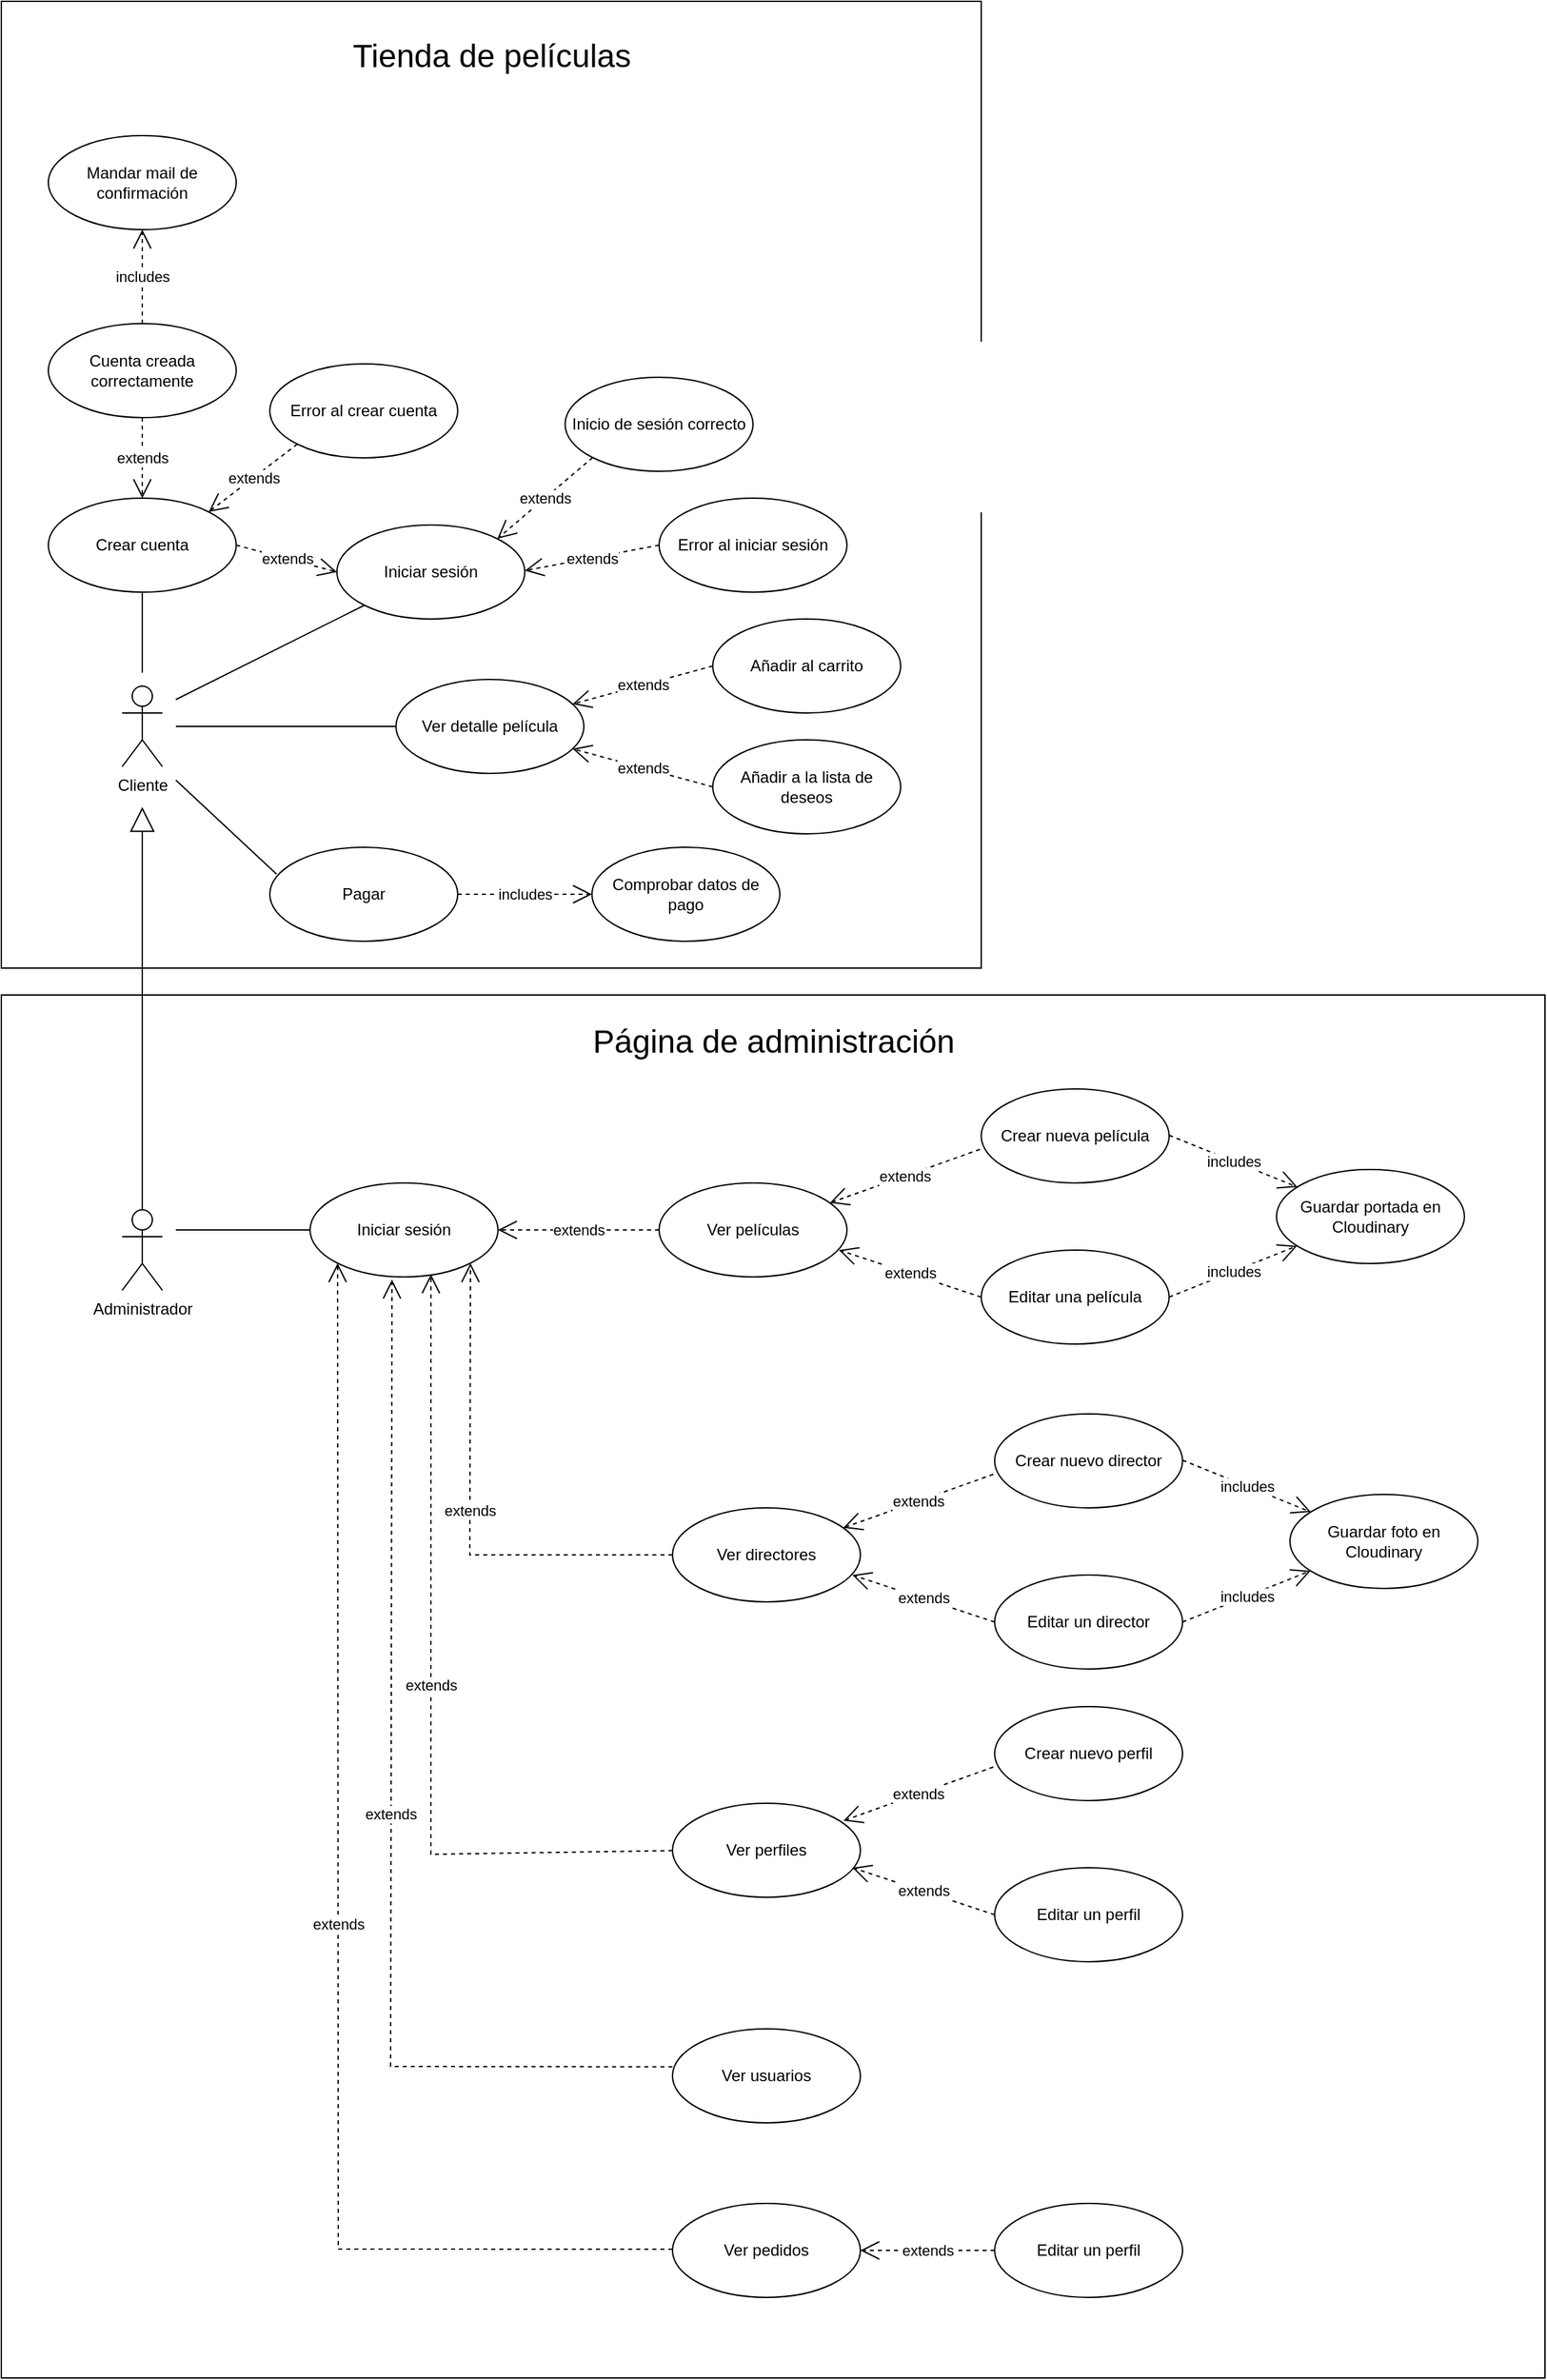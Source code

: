 <mxfile version="18.2.0" type="google"><diagram id="a18pMZiRoOYuuuVd-irb" name="Page-1"><mxGraphModel grid="1" page="1" gridSize="10" guides="1" tooltips="1" connect="1" arrows="1" fold="1" pageScale="1" pageWidth="827" pageHeight="1169" math="0" shadow="0"><root><mxCell id="0"/><mxCell id="1" parent="0"/><mxCell id="Vx9O6G-dg_daPoHWPVeh-61" value="" style="rounded=0;whiteSpace=wrap;html=1;" vertex="1" parent="1"><mxGeometry x="50" y="400" width="1150" height="1030" as="geometry"/></mxCell><mxCell id="Vx9O6G-dg_daPoHWPVeh-59" value="" style="rounded=0;whiteSpace=wrap;html=1;" vertex="1" parent="1"><mxGeometry x="50" y="-340" width="730" height="720" as="geometry"/></mxCell><mxCell id="Vx9O6G-dg_daPoHWPVeh-3" value="Cliente" style="shape=umlActor;verticalLabelPosition=bottom;verticalAlign=top;html=1;" vertex="1" parent="1"><mxGeometry x="140" y="170" width="30" height="60" as="geometry"/></mxCell><mxCell id="Vx9O6G-dg_daPoHWPVeh-5" value="Administrador" style="shape=umlActor;verticalLabelPosition=bottom;verticalAlign=top;html=1;" vertex="1" parent="1"><mxGeometry x="140" y="560" width="30" height="60" as="geometry"/></mxCell><mxCell id="Vx9O6G-dg_daPoHWPVeh-8" value="extends" style="endArrow=open;endSize=12;dashed=1;html=1;rounded=0;exitX=0;exitY=0.5;exitDx=0;exitDy=0;" edge="1" parent="1" source="Vx9O6G-dg_daPoHWPVeh-23" target="Vx9O6G-dg_daPoHWPVeh-15"><mxGeometry width="160" relative="1" as="geometry"><mxPoint x="520" y="160" as="sourcePoint"/><mxPoint x="610" y="90" as="targetPoint"/></mxGeometry></mxCell><mxCell id="Vx9O6G-dg_daPoHWPVeh-11" value="" style="endArrow=block;endSize=16;endFill=0;html=1;rounded=0;exitX=0.5;exitY=0;exitDx=0;exitDy=0;exitPerimeter=0;" edge="1" parent="1" source="Vx9O6G-dg_daPoHWPVeh-5"><mxGeometry width="160" relative="1" as="geometry"><mxPoint x="10" y="280" as="sourcePoint"/><mxPoint x="155" y="260" as="targetPoint"/></mxGeometry></mxCell><mxCell id="Vx9O6G-dg_daPoHWPVeh-13" value="Iniciar sesión" style="ellipse;whiteSpace=wrap;html=1;" vertex="1" parent="1"><mxGeometry x="300" y="50" width="140" height="70" as="geometry"/></mxCell><mxCell id="Vx9O6G-dg_daPoHWPVeh-14" value="Crear cuenta" style="ellipse;whiteSpace=wrap;html=1;" vertex="1" parent="1"><mxGeometry x="85" y="30" width="140" height="70" as="geometry"/></mxCell><mxCell id="Vx9O6G-dg_daPoHWPVeh-15" value="Ver detalle película" style="ellipse;whiteSpace=wrap;html=1;" vertex="1" parent="1"><mxGeometry x="344" y="165" width="140" height="70" as="geometry"/></mxCell><mxCell id="Vx9O6G-dg_daPoHWPVeh-16" value="Pagar" style="ellipse;whiteSpace=wrap;html=1;" vertex="1" parent="1"><mxGeometry x="250" y="290" width="140" height="70" as="geometry"/></mxCell><mxCell id="Vx9O6G-dg_daPoHWPVeh-17" value="Comprobar datos de pago" style="ellipse;whiteSpace=wrap;html=1;" vertex="1" parent="1"><mxGeometry x="490" y="290" width="140" height="70" as="geometry"/></mxCell><mxCell id="Vx9O6G-dg_daPoHWPVeh-18" value="" style="endArrow=none;html=1;rounded=0;entryX=0;entryY=0.5;entryDx=0;entryDy=0;" edge="1" parent="1" target="Vx9O6G-dg_daPoHWPVeh-15"><mxGeometry width="50" height="50" relative="1" as="geometry"><mxPoint x="180" y="200" as="sourcePoint"/><mxPoint x="340" y="170" as="targetPoint"/></mxGeometry></mxCell><mxCell id="Vx9O6G-dg_daPoHWPVeh-19" value="" style="endArrow=none;html=1;rounded=0;entryX=0;entryY=1;entryDx=0;entryDy=0;" edge="1" parent="1" target="Vx9O6G-dg_daPoHWPVeh-13"><mxGeometry width="50" height="50" relative="1" as="geometry"><mxPoint x="180" y="180" as="sourcePoint"/><mxPoint x="360" y="225" as="targetPoint"/></mxGeometry></mxCell><mxCell id="Vx9O6G-dg_daPoHWPVeh-20" value="" style="endArrow=none;html=1;rounded=0;entryX=0.5;entryY=1;entryDx=0;entryDy=0;" edge="1" parent="1" target="Vx9O6G-dg_daPoHWPVeh-14"><mxGeometry width="50" height="50" relative="1" as="geometry"><mxPoint x="155" y="160" as="sourcePoint"/><mxPoint x="280.503" y="159.749" as="targetPoint"/></mxGeometry></mxCell><mxCell id="Vx9O6G-dg_daPoHWPVeh-21" value="" style="endArrow=none;html=1;rounded=0;entryX=0.036;entryY=0.286;entryDx=0;entryDy=0;entryPerimeter=0;" edge="1" parent="1" target="Vx9O6G-dg_daPoHWPVeh-16"><mxGeometry width="50" height="50" relative="1" as="geometry"><mxPoint x="180" y="240" as="sourcePoint"/><mxPoint x="340" y="370" as="targetPoint"/></mxGeometry></mxCell><mxCell id="Vx9O6G-dg_daPoHWPVeh-22" value="includes" style="endArrow=open;endSize=12;dashed=1;html=1;rounded=0;exitX=1;exitY=0.5;exitDx=0;exitDy=0;entryX=0;entryY=0.5;entryDx=0;entryDy=0;" edge="1" parent="1" source="Vx9O6G-dg_daPoHWPVeh-16" target="Vx9O6G-dg_daPoHWPVeh-17"><mxGeometry width="160" relative="1" as="geometry"><mxPoint x="414" y="570" as="sourcePoint"/><mxPoint x="504" y="500" as="targetPoint"/></mxGeometry></mxCell><mxCell id="Vx9O6G-dg_daPoHWPVeh-23" value="Añadir al carrito" style="ellipse;whiteSpace=wrap;html=1;" vertex="1" parent="1"><mxGeometry x="580" y="120" width="140" height="70" as="geometry"/></mxCell><mxCell id="Vx9O6G-dg_daPoHWPVeh-24" value="extends" style="endArrow=open;endSize=12;dashed=1;html=1;rounded=0;exitX=1;exitY=0.5;exitDx=0;exitDy=0;entryX=0;entryY=0.5;entryDx=0;entryDy=0;" edge="1" parent="1" source="Vx9O6G-dg_daPoHWPVeh-14" target="Vx9O6G-dg_daPoHWPVeh-13"><mxGeometry width="160" relative="1" as="geometry"><mxPoint x="610" y="210" as="sourcePoint"/><mxPoint x="280" y="100" as="targetPoint"/></mxGeometry></mxCell><mxCell id="Vx9O6G-dg_daPoHWPVeh-26" value="Iniciar sesión" style="ellipse;whiteSpace=wrap;html=1;" vertex="1" parent="1"><mxGeometry x="280" y="540" width="140" height="70" as="geometry"/></mxCell><mxCell id="Vx9O6G-dg_daPoHWPVeh-27" value="" style="endArrow=none;html=1;rounded=0;entryX=0;entryY=0.5;entryDx=0;entryDy=0;" edge="1" parent="1" target="Vx9O6G-dg_daPoHWPVeh-26"><mxGeometry width="50" height="50" relative="1" as="geometry"><mxPoint x="180" y="575" as="sourcePoint"/><mxPoint x="255.04" y="560" as="targetPoint"/></mxGeometry></mxCell><mxCell id="Vx9O6G-dg_daPoHWPVeh-28" value="Ver películas" style="ellipse;whiteSpace=wrap;html=1;" vertex="1" parent="1"><mxGeometry x="540" y="540" width="140" height="70" as="geometry"/></mxCell><mxCell id="Vx9O6G-dg_daPoHWPVeh-29" value="Crear nueva película" style="ellipse;whiteSpace=wrap;html=1;" vertex="1" parent="1"><mxGeometry x="780" y="470" width="140" height="70" as="geometry"/></mxCell><mxCell id="Vx9O6G-dg_daPoHWPVeh-30" value="Editar una película" style="ellipse;whiteSpace=wrap;html=1;" vertex="1" parent="1"><mxGeometry x="780" y="590" width="140" height="70" as="geometry"/></mxCell><mxCell id="Vx9O6G-dg_daPoHWPVeh-31" value="extends" style="endArrow=open;endSize=12;dashed=1;html=1;rounded=0;exitX=-0.007;exitY=0.643;exitDx=0;exitDy=0;exitPerimeter=0;" edge="1" parent="1" source="Vx9O6G-dg_daPoHWPVeh-29" target="Vx9O6G-dg_daPoHWPVeh-28"><mxGeometry width="160" relative="1" as="geometry"><mxPoint x="747" y="514.5" as="sourcePoint"/><mxPoint x="631" y="514.5" as="targetPoint"/></mxGeometry></mxCell><mxCell id="Vx9O6G-dg_daPoHWPVeh-32" value="extends" style="endArrow=open;endSize=12;dashed=1;html=1;rounded=0;exitX=0;exitY=0.5;exitDx=0;exitDy=0;entryX=0.957;entryY=0.714;entryDx=0;entryDy=0;entryPerimeter=0;" edge="1" parent="1" source="Vx9O6G-dg_daPoHWPVeh-30" target="Vx9O6G-dg_daPoHWPVeh-28"><mxGeometry width="160" relative="1" as="geometry"><mxPoint x="789.02" y="525.01" as="sourcePoint"/><mxPoint x="677.394" y="564.963" as="targetPoint"/></mxGeometry></mxCell><mxCell id="Vx9O6G-dg_daPoHWPVeh-33" value="Guardar portada en Cloudinary" style="ellipse;whiteSpace=wrap;html=1;" vertex="1" parent="1"><mxGeometry x="1000" y="530" width="140" height="70" as="geometry"/></mxCell><mxCell id="Vx9O6G-dg_daPoHWPVeh-34" value="includes" style="endArrow=open;endSize=12;dashed=1;html=1;rounded=0;exitX=1;exitY=0.5;exitDx=0;exitDy=0;" edge="1" parent="1" target="Vx9O6G-dg_daPoHWPVeh-33"><mxGeometry width="160" relative="1" as="geometry"><mxPoint x="920" y="504.5" as="sourcePoint"/><mxPoint x="1020" y="504.5" as="targetPoint"/></mxGeometry></mxCell><mxCell id="Vx9O6G-dg_daPoHWPVeh-35" value="includes" style="endArrow=open;endSize=12;dashed=1;html=1;rounded=0;exitX=1;exitY=0.5;exitDx=0;exitDy=0;" edge="1" parent="1" source="Vx9O6G-dg_daPoHWPVeh-30" target="Vx9O6G-dg_daPoHWPVeh-33"><mxGeometry width="160" relative="1" as="geometry"><mxPoint x="950" y="650" as="sourcePoint"/><mxPoint x="1045.339" y="688.636" as="targetPoint"/></mxGeometry></mxCell><mxCell id="Vx9O6G-dg_daPoHWPVeh-36" value="extends" style="endArrow=open;endSize=12;dashed=1;html=1;rounded=0;exitX=0;exitY=0.5;exitDx=0;exitDy=0;entryX=1;entryY=0.5;entryDx=0;entryDy=0;" edge="1" parent="1" source="Vx9O6G-dg_daPoHWPVeh-28" target="Vx9O6G-dg_daPoHWPVeh-26"><mxGeometry width="160" relative="1" as="geometry"><mxPoint x="729.02" y="525.01" as="sourcePoint"/><mxPoint x="617.394" y="564.963" as="targetPoint"/></mxGeometry></mxCell><mxCell id="Vx9O6G-dg_daPoHWPVeh-37" value="Ver directores" style="ellipse;whiteSpace=wrap;html=1;" vertex="1" parent="1"><mxGeometry x="550" y="782" width="140" height="70" as="geometry"/></mxCell><mxCell id="Vx9O6G-dg_daPoHWPVeh-38" value="Crear nuevo director" style="ellipse;whiteSpace=wrap;html=1;" vertex="1" parent="1"><mxGeometry x="790" y="712" width="140" height="70" as="geometry"/></mxCell><mxCell id="Vx9O6G-dg_daPoHWPVeh-39" value="Editar un director" style="ellipse;whiteSpace=wrap;html=1;" vertex="1" parent="1"><mxGeometry x="790" y="832" width="140" height="70" as="geometry"/></mxCell><mxCell id="Vx9O6G-dg_daPoHWPVeh-40" value="extends" style="endArrow=open;endSize=12;dashed=1;html=1;rounded=0;exitX=-0.007;exitY=0.643;exitDx=0;exitDy=0;exitPerimeter=0;" edge="1" parent="1" source="Vx9O6G-dg_daPoHWPVeh-38" target="Vx9O6G-dg_daPoHWPVeh-37"><mxGeometry width="160" relative="1" as="geometry"><mxPoint x="757" y="756.5" as="sourcePoint"/><mxPoint x="641" y="756.5" as="targetPoint"/></mxGeometry></mxCell><mxCell id="Vx9O6G-dg_daPoHWPVeh-41" value="extends" style="endArrow=open;endSize=12;dashed=1;html=1;rounded=0;exitX=0;exitY=0.5;exitDx=0;exitDy=0;entryX=0.957;entryY=0.714;entryDx=0;entryDy=0;entryPerimeter=0;" edge="1" parent="1" source="Vx9O6G-dg_daPoHWPVeh-39" target="Vx9O6G-dg_daPoHWPVeh-37"><mxGeometry width="160" relative="1" as="geometry"><mxPoint x="799.02" y="767.01" as="sourcePoint"/><mxPoint x="687.394" y="806.963" as="targetPoint"/></mxGeometry></mxCell><mxCell id="Vx9O6G-dg_daPoHWPVeh-42" value="Guardar foto en Cloudinary" style="ellipse;whiteSpace=wrap;html=1;" vertex="1" parent="1"><mxGeometry x="1010" y="772" width="140" height="70" as="geometry"/></mxCell><mxCell id="Vx9O6G-dg_daPoHWPVeh-43" value="includes" style="endArrow=open;endSize=12;dashed=1;html=1;rounded=0;exitX=1;exitY=0.5;exitDx=0;exitDy=0;" edge="1" parent="1" target="Vx9O6G-dg_daPoHWPVeh-42"><mxGeometry width="160" relative="1" as="geometry"><mxPoint x="930" y="746.5" as="sourcePoint"/><mxPoint x="1030" y="746.5" as="targetPoint"/></mxGeometry></mxCell><mxCell id="Vx9O6G-dg_daPoHWPVeh-44" value="includes" style="endArrow=open;endSize=12;dashed=1;html=1;rounded=0;exitX=1;exitY=0.5;exitDx=0;exitDy=0;" edge="1" parent="1" source="Vx9O6G-dg_daPoHWPVeh-39" target="Vx9O6G-dg_daPoHWPVeh-42"><mxGeometry width="160" relative="1" as="geometry"><mxPoint x="960" y="892" as="sourcePoint"/><mxPoint x="1055.339" y="930.636" as="targetPoint"/></mxGeometry></mxCell><mxCell id="Vx9O6G-dg_daPoHWPVeh-45" value="extends" style="endArrow=open;endSize=12;dashed=1;html=1;rounded=0;exitX=0;exitY=0.5;exitDx=0;exitDy=0;entryX=1;entryY=1;entryDx=0;entryDy=0;" edge="1" parent="1" source="Vx9O6G-dg_daPoHWPVeh-37" target="Vx9O6G-dg_daPoHWPVeh-26"><mxGeometry width="160" relative="1" as="geometry"><mxPoint x="550" y="585" as="sourcePoint"/><mxPoint x="430" y="585" as="targetPoint"/><Array as="points"><mxPoint x="399" y="817"/></Array></mxGeometry></mxCell><mxCell id="Vx9O6G-dg_daPoHWPVeh-46" value="Ver perfiles" style="ellipse;whiteSpace=wrap;html=1;" vertex="1" parent="1"><mxGeometry x="550" y="1002" width="140" height="70" as="geometry"/></mxCell><mxCell id="Vx9O6G-dg_daPoHWPVeh-47" value="Ver usuarios" style="ellipse;whiteSpace=wrap;html=1;" vertex="1" parent="1"><mxGeometry x="550" y="1170" width="140" height="70" as="geometry"/></mxCell><mxCell id="Vx9O6G-dg_daPoHWPVeh-48" value="Ver pedidos" style="ellipse;whiteSpace=wrap;html=1;" vertex="1" parent="1"><mxGeometry x="550" y="1300" width="140" height="70" as="geometry"/></mxCell><mxCell id="Vx9O6G-dg_daPoHWPVeh-50" value="Crear nuevo perfil" style="ellipse;whiteSpace=wrap;html=1;" vertex="1" parent="1"><mxGeometry x="790" y="930" width="140" height="70" as="geometry"/></mxCell><mxCell id="Vx9O6G-dg_daPoHWPVeh-51" value="Editar un perfil" style="ellipse;whiteSpace=wrap;html=1;" vertex="1" parent="1"><mxGeometry x="790" y="1050" width="140" height="70" as="geometry"/></mxCell><mxCell id="Vx9O6G-dg_daPoHWPVeh-52" value="extends" style="endArrow=open;endSize=12;dashed=1;html=1;rounded=0;exitX=-0.007;exitY=0.643;exitDx=0;exitDy=0;exitPerimeter=0;" edge="1" parent="1" source="Vx9O6G-dg_daPoHWPVeh-50"><mxGeometry width="160" relative="1" as="geometry"><mxPoint x="757" y="974.5" as="sourcePoint"/><mxPoint x="677.394" y="1014.963" as="targetPoint"/></mxGeometry></mxCell><mxCell id="Vx9O6G-dg_daPoHWPVeh-53" value="extends" style="endArrow=open;endSize=12;dashed=1;html=1;rounded=0;exitX=0;exitY=0.5;exitDx=0;exitDy=0;entryX=0.957;entryY=0.714;entryDx=0;entryDy=0;entryPerimeter=0;" edge="1" parent="1" source="Vx9O6G-dg_daPoHWPVeh-51"><mxGeometry width="160" relative="1" as="geometry"><mxPoint x="799.02" y="985.01" as="sourcePoint"/><mxPoint x="683.98" y="1049.98" as="targetPoint"/></mxGeometry></mxCell><mxCell id="Vx9O6G-dg_daPoHWPVeh-54" value="Editar un perfil" style="ellipse;whiteSpace=wrap;html=1;" vertex="1" parent="1"><mxGeometry x="790" y="1300" width="140" height="70" as="geometry"/></mxCell><mxCell id="Vx9O6G-dg_daPoHWPVeh-55" value="extends" style="endArrow=open;endSize=12;dashed=1;html=1;rounded=0;exitX=0;exitY=0.5;exitDx=0;exitDy=0;entryX=1;entryY=0.5;entryDx=0;entryDy=0;" edge="1" parent="1" source="Vx9O6G-dg_daPoHWPVeh-54" target="Vx9O6G-dg_daPoHWPVeh-48"><mxGeometry width="160" relative="1" as="geometry"><mxPoint x="789.02" y="1235.01" as="sourcePoint"/><mxPoint x="673.98" y="1299.98" as="targetPoint"/></mxGeometry></mxCell><mxCell id="Vx9O6G-dg_daPoHWPVeh-56" value="extends" style="endArrow=open;endSize=12;dashed=1;html=1;rounded=0;exitX=0;exitY=0.5;exitDx=0;exitDy=0;entryX=0.643;entryY=0.971;entryDx=0;entryDy=0;entryPerimeter=0;" edge="1" parent="1" target="Vx9O6G-dg_daPoHWPVeh-26"><mxGeometry width="160" relative="1" as="geometry"><mxPoint x="550" y="1037.25" as="sourcePoint"/><mxPoint x="399.497" y="819.999" as="targetPoint"/><Array as="points"><mxPoint x="370" y="1040"/></Array></mxGeometry></mxCell><mxCell id="Vx9O6G-dg_daPoHWPVeh-57" value="extends" style="endArrow=open;endSize=12;dashed=1;html=1;rounded=0;exitX=0;exitY=0.5;exitDx=0;exitDy=0;entryX=0.436;entryY=1.029;entryDx=0;entryDy=0;entryPerimeter=0;" edge="1" parent="1" target="Vx9O6G-dg_daPoHWPVeh-26"><mxGeometry width="160" relative="1" as="geometry"><mxPoint x="550" y="1198.27" as="sourcePoint"/><mxPoint x="340" y="620" as="targetPoint"/><Array as="points"><mxPoint x="340" y="1198"/></Array></mxGeometry></mxCell><mxCell id="Vx9O6G-dg_daPoHWPVeh-58" value="extends" style="endArrow=open;endSize=12;dashed=1;html=1;rounded=0;exitX=0;exitY=0.5;exitDx=0;exitDy=0;entryX=0;entryY=1;entryDx=0;entryDy=0;" edge="1" parent="1" target="Vx9O6G-dg_daPoHWPVeh-26"><mxGeometry width="160" relative="1" as="geometry"><mxPoint x="550" y="1334.14" as="sourcePoint"/><mxPoint x="280" y="650" as="targetPoint"/><Array as="points"><mxPoint x="301" y="1334"/></Array></mxGeometry></mxCell><mxCell id="Vx9O6G-dg_daPoHWPVeh-60" value="&lt;font style=&quot;font-size: 24px;&quot;&gt;Tienda de películas&lt;/font&gt;" style="text;html=1;strokeColor=none;fillColor=none;align=center;verticalAlign=middle;whiteSpace=wrap;rounded=0;" vertex="1" parent="1"><mxGeometry x="287.5" y="-314" width="255" height="30" as="geometry"/></mxCell><mxCell id="Vx9O6G-dg_daPoHWPVeh-62" value="&lt;font style=&quot;font-size: 24px;&quot;&gt;Página de administración&lt;/font&gt;" style="text;html=1;strokeColor=none;fillColor=none;align=center;verticalAlign=middle;whiteSpace=wrap;rounded=0;" vertex="1" parent="1"><mxGeometry x="463.75" y="420" width="322.5" height="30" as="geometry"/></mxCell><mxCell id="Vx9O6G-dg_daPoHWPVeh-63" value="Mandar mail de confirmación" style="ellipse;whiteSpace=wrap;html=1;" vertex="1" parent="1"><mxGeometry x="85" y="-240" width="140" height="70" as="geometry"/></mxCell><mxCell id="Vx9O6G-dg_daPoHWPVeh-65" value="Inicio de sesión correcto" style="ellipse;whiteSpace=wrap;html=1;" vertex="1" parent="1"><mxGeometry x="470" y="-60" width="140" height="70" as="geometry"/></mxCell><mxCell id="Vx9O6G-dg_daPoHWPVeh-66" value="Error al iniciar sesión" style="ellipse;whiteSpace=wrap;html=1;" vertex="1" parent="1"><mxGeometry x="540" y="30" width="140" height="70" as="geometry"/></mxCell><mxCell id="Vx9O6G-dg_daPoHWPVeh-67" value="extends" style="endArrow=open;endSize=12;dashed=1;html=1;rounded=0;exitX=0;exitY=0.5;exitDx=0;exitDy=0;" edge="1" parent="1" source="Vx9O6G-dg_daPoHWPVeh-66"><mxGeometry width="160" relative="1" as="geometry"><mxPoint x="540" y="84" as="sourcePoint"/><mxPoint x="440" y="84" as="targetPoint"/></mxGeometry></mxCell><mxCell id="Vx9O6G-dg_daPoHWPVeh-68" value="extends" style="endArrow=open;endSize=12;dashed=1;html=1;rounded=0;exitX=0;exitY=1;exitDx=0;exitDy=0;entryX=1;entryY=0;entryDx=0;entryDy=0;" edge="1" parent="1" source="Vx9O6G-dg_daPoHWPVeh-65" target="Vx9O6G-dg_daPoHWPVeh-13"><mxGeometry width="160" relative="1" as="geometry"><mxPoint x="550" y="94" as="sourcePoint"/><mxPoint x="450" y="94" as="targetPoint"/></mxGeometry></mxCell><mxCell id="Vx9O6G-dg_daPoHWPVeh-69" value="Cuenta creada correctamente" style="ellipse;whiteSpace=wrap;html=1;" vertex="1" parent="1"><mxGeometry x="85" y="-100" width="140" height="70" as="geometry"/></mxCell><mxCell id="Vx9O6G-dg_daPoHWPVeh-70" value="Error al crear cuenta" style="ellipse;whiteSpace=wrap;html=1;" vertex="1" parent="1"><mxGeometry x="250" y="-70" width="140" height="70" as="geometry"/></mxCell><mxCell id="Vx9O6G-dg_daPoHWPVeh-71" value="extends" style="endArrow=open;endSize=12;dashed=1;html=1;rounded=0;exitX=0;exitY=1;exitDx=0;exitDy=0;entryX=1;entryY=0;entryDx=0;entryDy=0;" edge="1" parent="1" source="Vx9O6G-dg_daPoHWPVeh-70" target="Vx9O6G-dg_daPoHWPVeh-14"><mxGeometry width="160" relative="1" as="geometry"><mxPoint x="500.108" y="9.55" as="sourcePoint"/><mxPoint x="429.892" y="70.45" as="targetPoint"/></mxGeometry></mxCell><mxCell id="Vx9O6G-dg_daPoHWPVeh-72" value="extends" style="endArrow=open;endSize=12;dashed=1;html=1;rounded=0;exitX=0.5;exitY=1;exitDx=0;exitDy=0;" edge="1" parent="1" source="Vx9O6G-dg_daPoHWPVeh-69" target="Vx9O6G-dg_daPoHWPVeh-14"><mxGeometry width="160" relative="1" as="geometry"><mxPoint x="280.108" y="-0.45" as="sourcePoint"/><mxPoint x="214.892" y="50.45" as="targetPoint"/></mxGeometry></mxCell><mxCell id="Vx9O6G-dg_daPoHWPVeh-73" value="includes" style="endArrow=open;endSize=12;dashed=1;html=1;rounded=0;exitX=0.5;exitY=0;exitDx=0;exitDy=0;" edge="1" parent="1" source="Vx9O6G-dg_daPoHWPVeh-69" target="Vx9O6G-dg_daPoHWPVeh-63"><mxGeometry width="160" relative="1" as="geometry"><mxPoint x="400" y="325" as="sourcePoint"/><mxPoint x="500" y="325" as="targetPoint"/></mxGeometry></mxCell><mxCell id="Vx9O6G-dg_daPoHWPVeh-74" value="Añadir a la lista de deseos" style="ellipse;whiteSpace=wrap;html=1;" vertex="1" parent="1"><mxGeometry x="580" y="210" width="140" height="70" as="geometry"/></mxCell><mxCell id="Vx9O6G-dg_daPoHWPVeh-75" value="extends" style="endArrow=open;endSize=12;dashed=1;html=1;rounded=0;exitX=0;exitY=0.5;exitDx=0;exitDy=0;" edge="1" parent="1" source="Vx9O6G-dg_daPoHWPVeh-74" target="Vx9O6G-dg_daPoHWPVeh-15"><mxGeometry width="160" relative="1" as="geometry"><mxPoint x="590" y="175" as="sourcePoint"/><mxPoint x="494" y="210" as="targetPoint"/></mxGeometry></mxCell></root></mxGraphModel></diagram></mxfile>